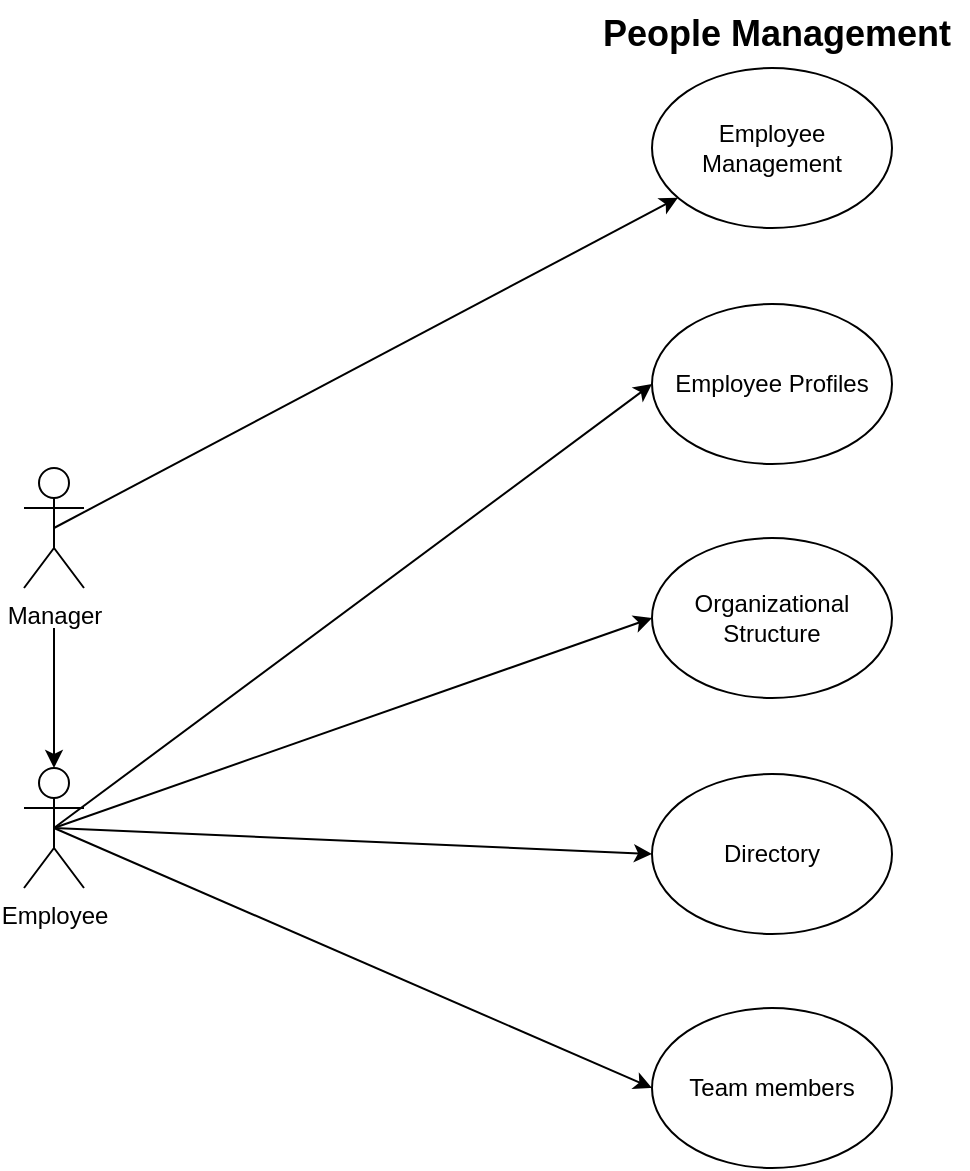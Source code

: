 <mxfile version="24.4.4" type="github">
  <diagram name="Trang-1" id="qJCDaG_ORHdLh7Q5kiZg">
    <mxGraphModel dx="1290" dy="603" grid="0" gridSize="10" guides="1" tooltips="1" connect="1" arrows="1" fold="1" page="1" pageScale="1" pageWidth="827" pageHeight="1169" math="0" shadow="0">
      <root>
        <mxCell id="0" />
        <mxCell id="1" parent="0" />
        <mxCell id="O6UF7CCYmx_V8bnEFiT7-3" value="Manager" style="shape=umlActor;verticalLabelPosition=bottom;verticalAlign=top;html=1;outlineConnect=0;" vertex="1" parent="1">
          <mxGeometry x="44" y="386" width="30" height="60" as="geometry" />
        </mxCell>
        <mxCell id="O6UF7CCYmx_V8bnEFiT7-5" value="Organizational Structure" style="ellipse;whiteSpace=wrap;html=1;" vertex="1" parent="1">
          <mxGeometry x="358" y="421" width="120" height="80" as="geometry" />
        </mxCell>
        <mxCell id="O6UF7CCYmx_V8bnEFiT7-6" value="&lt;div&gt;Employee Profiles&lt;/div&gt;" style="ellipse;whiteSpace=wrap;html=1;" vertex="1" parent="1">
          <mxGeometry x="358" y="304" width="120" height="80" as="geometry" />
        </mxCell>
        <mxCell id="O6UF7CCYmx_V8bnEFiT7-7" value="Directory" style="ellipse;whiteSpace=wrap;html=1;" vertex="1" parent="1">
          <mxGeometry x="358" y="539" width="120" height="80" as="geometry" />
        </mxCell>
        <mxCell id="O6UF7CCYmx_V8bnEFiT7-8" value="Team members" style="ellipse;whiteSpace=wrap;html=1;" vertex="1" parent="1">
          <mxGeometry x="358" y="656" width="120" height="80" as="geometry" />
        </mxCell>
        <mxCell id="O6UF7CCYmx_V8bnEFiT7-9" value="Employee Management" style="ellipse;whiteSpace=wrap;html=1;" vertex="1" parent="1">
          <mxGeometry x="358" y="186" width="120" height="80" as="geometry" />
        </mxCell>
        <mxCell id="O6UF7CCYmx_V8bnEFiT7-10" value="" style="endArrow=classic;html=1;rounded=0;exitX=0.5;exitY=0.5;exitDx=0;exitDy=0;exitPerimeter=0;" edge="1" parent="1" source="O6UF7CCYmx_V8bnEFiT7-3" target="O6UF7CCYmx_V8bnEFiT7-9">
          <mxGeometry width="50" height="50" relative="1" as="geometry">
            <mxPoint x="644" y="486" as="sourcePoint" />
            <mxPoint x="694" y="436" as="targetPoint" />
          </mxGeometry>
        </mxCell>
        <mxCell id="O6UF7CCYmx_V8bnEFiT7-11" value="Employee" style="shape=umlActor;verticalLabelPosition=bottom;verticalAlign=top;html=1;outlineConnect=0;" vertex="1" parent="1">
          <mxGeometry x="44" y="536" width="30" height="60" as="geometry" />
        </mxCell>
        <mxCell id="O6UF7CCYmx_V8bnEFiT7-12" value="" style="endArrow=classic;html=1;rounded=0;" edge="1" parent="1">
          <mxGeometry width="50" height="50" relative="1" as="geometry">
            <mxPoint x="59" y="466" as="sourcePoint" />
            <mxPoint x="59" y="536" as="targetPoint" />
          </mxGeometry>
        </mxCell>
        <mxCell id="O6UF7CCYmx_V8bnEFiT7-13" value="" style="endArrow=classic;html=1;rounded=0;exitX=0.5;exitY=0.5;exitDx=0;exitDy=0;exitPerimeter=0;entryX=0;entryY=0.5;entryDx=0;entryDy=0;" edge="1" parent="1" source="O6UF7CCYmx_V8bnEFiT7-11" target="O6UF7CCYmx_V8bnEFiT7-6">
          <mxGeometry width="50" height="50" relative="1" as="geometry">
            <mxPoint x="644" y="486" as="sourcePoint" />
            <mxPoint x="694" y="436" as="targetPoint" />
          </mxGeometry>
        </mxCell>
        <mxCell id="O6UF7CCYmx_V8bnEFiT7-14" value="" style="endArrow=classic;html=1;rounded=0;exitX=0.5;exitY=0.5;exitDx=0;exitDy=0;exitPerimeter=0;entryX=0;entryY=0.5;entryDx=0;entryDy=0;" edge="1" parent="1" source="O6UF7CCYmx_V8bnEFiT7-11" target="O6UF7CCYmx_V8bnEFiT7-5">
          <mxGeometry width="50" height="50" relative="1" as="geometry">
            <mxPoint x="524" y="486" as="sourcePoint" />
            <mxPoint x="574" y="436" as="targetPoint" />
          </mxGeometry>
        </mxCell>
        <mxCell id="O6UF7CCYmx_V8bnEFiT7-15" value="" style="endArrow=classic;html=1;rounded=0;exitX=0.5;exitY=0.5;exitDx=0;exitDy=0;exitPerimeter=0;entryX=0;entryY=0.5;entryDx=0;entryDy=0;" edge="1" parent="1" source="O6UF7CCYmx_V8bnEFiT7-11" target="O6UF7CCYmx_V8bnEFiT7-7">
          <mxGeometry width="50" height="50" relative="1" as="geometry">
            <mxPoint x="524" y="486" as="sourcePoint" />
            <mxPoint x="574" y="436" as="targetPoint" />
          </mxGeometry>
        </mxCell>
        <mxCell id="O6UF7CCYmx_V8bnEFiT7-16" value="" style="endArrow=classic;html=1;rounded=0;exitX=0.5;exitY=0.5;exitDx=0;exitDy=0;exitPerimeter=0;entryX=0;entryY=0.5;entryDx=0;entryDy=0;" edge="1" parent="1" source="O6UF7CCYmx_V8bnEFiT7-11" target="O6UF7CCYmx_V8bnEFiT7-8">
          <mxGeometry width="50" height="50" relative="1" as="geometry">
            <mxPoint x="524" y="486" as="sourcePoint" />
            <mxPoint x="574" y="436" as="targetPoint" />
          </mxGeometry>
        </mxCell>
        <mxCell id="O6UF7CCYmx_V8bnEFiT7-17" value="&lt;b&gt;&lt;font style=&quot;font-size: 18px;&quot;&gt;People Management&lt;/font&gt;&lt;/b&gt;" style="text;html=1;align=center;verticalAlign=middle;resizable=0;points=[];autosize=1;strokeColor=none;fillColor=none;" vertex="1" parent="1">
          <mxGeometry x="324" y="152" width="192" height="34" as="geometry" />
        </mxCell>
      </root>
    </mxGraphModel>
  </diagram>
</mxfile>
